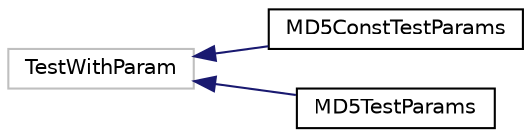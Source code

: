 digraph "Graphical Class Hierarchy"
{
 // LATEX_PDF_SIZE
  edge [fontname="Helvetica",fontsize="10",labelfontname="Helvetica",labelfontsize="10"];
  node [fontname="Helvetica",fontsize="10",shape=record];
  rankdir="LR";
  Node209 [label="TestWithParam",height=0.2,width=0.4,color="grey75", fillcolor="white", style="filled",tooltip=" "];
  Node209 -> Node0 [dir="back",color="midnightblue",fontsize="10",style="solid",fontname="Helvetica"];
  Node0 [label="MD5ConstTestParams",height=0.2,width=0.4,color="black", fillcolor="white", style="filled",URL="$structMD5ConstTestParams.html",tooltip=" "];
  Node209 -> Node211 [dir="back",color="midnightblue",fontsize="10",style="solid",fontname="Helvetica"];
  Node211 [label="MD5TestParams",height=0.2,width=0.4,color="black", fillcolor="white", style="filled",URL="$structMD5TestParams.html",tooltip=" "];
}
